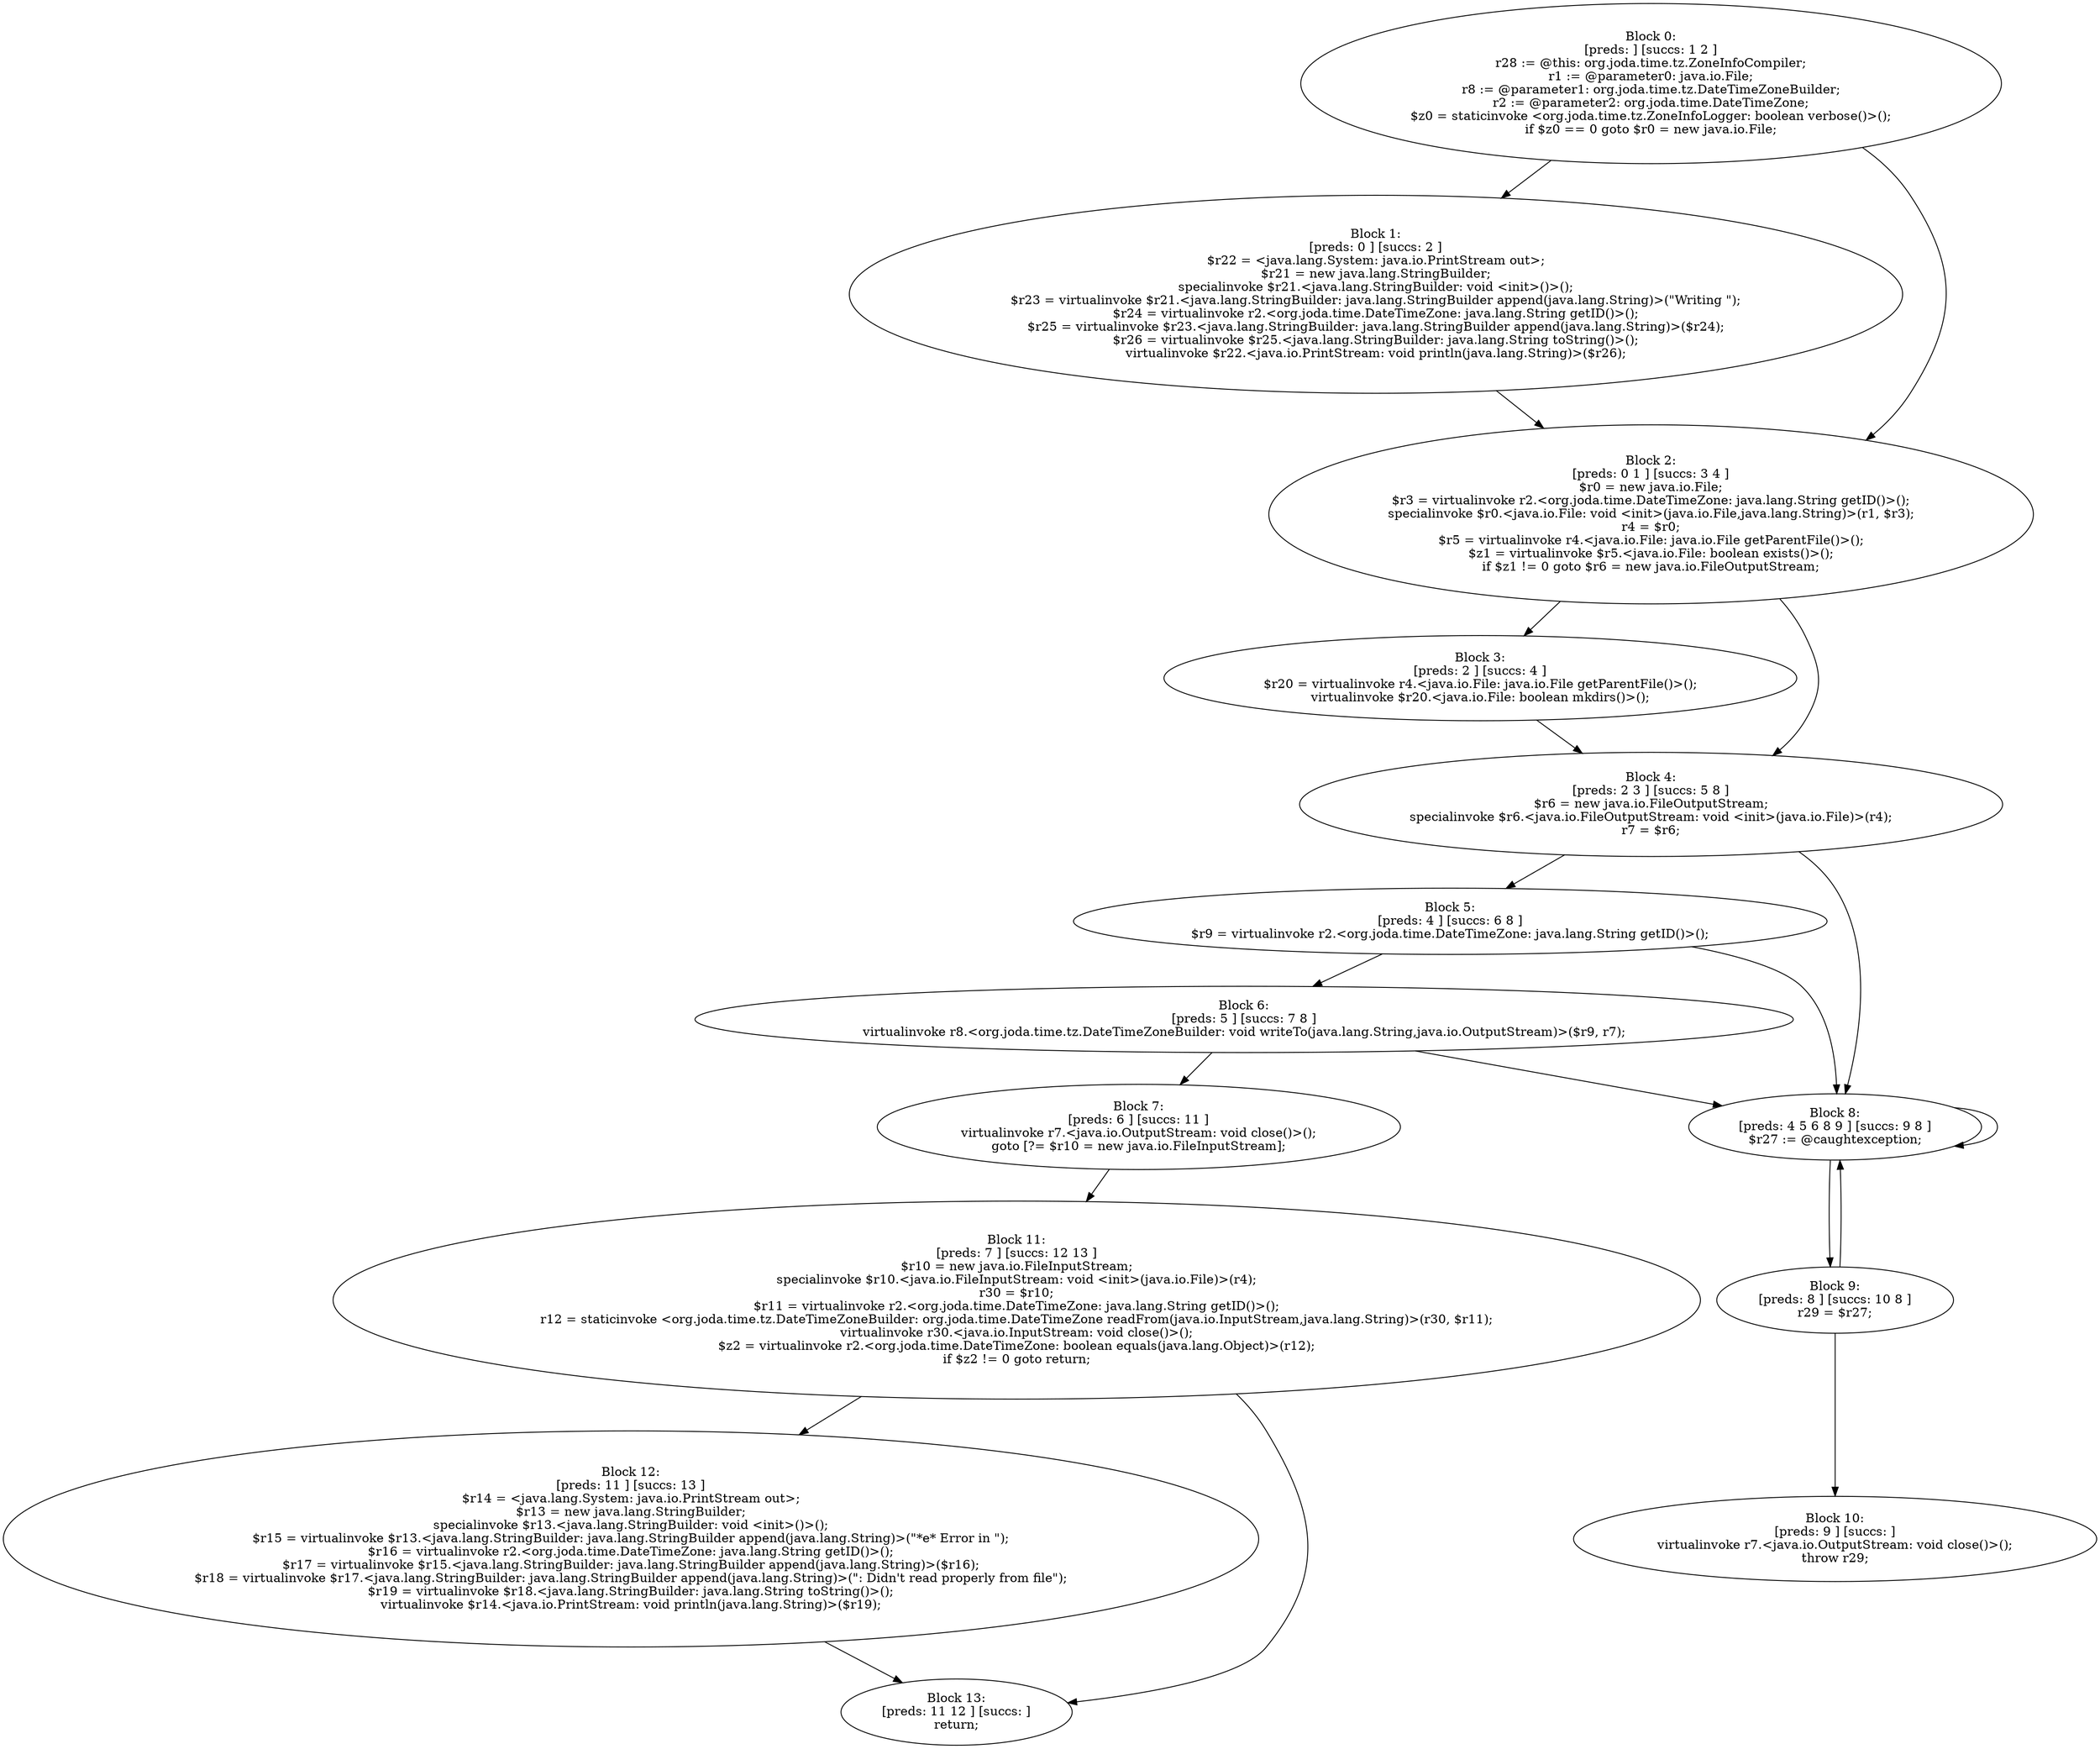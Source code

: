 digraph "unitGraph" {
    "Block 0:
[preds: ] [succs: 1 2 ]
r28 := @this: org.joda.time.tz.ZoneInfoCompiler;
r1 := @parameter0: java.io.File;
r8 := @parameter1: org.joda.time.tz.DateTimeZoneBuilder;
r2 := @parameter2: org.joda.time.DateTimeZone;
$z0 = staticinvoke <org.joda.time.tz.ZoneInfoLogger: boolean verbose()>();
if $z0 == 0 goto $r0 = new java.io.File;
"
    "Block 1:
[preds: 0 ] [succs: 2 ]
$r22 = <java.lang.System: java.io.PrintStream out>;
$r21 = new java.lang.StringBuilder;
specialinvoke $r21.<java.lang.StringBuilder: void <init>()>();
$r23 = virtualinvoke $r21.<java.lang.StringBuilder: java.lang.StringBuilder append(java.lang.String)>(\"Writing \");
$r24 = virtualinvoke r2.<org.joda.time.DateTimeZone: java.lang.String getID()>();
$r25 = virtualinvoke $r23.<java.lang.StringBuilder: java.lang.StringBuilder append(java.lang.String)>($r24);
$r26 = virtualinvoke $r25.<java.lang.StringBuilder: java.lang.String toString()>();
virtualinvoke $r22.<java.io.PrintStream: void println(java.lang.String)>($r26);
"
    "Block 2:
[preds: 0 1 ] [succs: 3 4 ]
$r0 = new java.io.File;
$r3 = virtualinvoke r2.<org.joda.time.DateTimeZone: java.lang.String getID()>();
specialinvoke $r0.<java.io.File: void <init>(java.io.File,java.lang.String)>(r1, $r3);
r4 = $r0;
$r5 = virtualinvoke r4.<java.io.File: java.io.File getParentFile()>();
$z1 = virtualinvoke $r5.<java.io.File: boolean exists()>();
if $z1 != 0 goto $r6 = new java.io.FileOutputStream;
"
    "Block 3:
[preds: 2 ] [succs: 4 ]
$r20 = virtualinvoke r4.<java.io.File: java.io.File getParentFile()>();
virtualinvoke $r20.<java.io.File: boolean mkdirs()>();
"
    "Block 4:
[preds: 2 3 ] [succs: 5 8 ]
$r6 = new java.io.FileOutputStream;
specialinvoke $r6.<java.io.FileOutputStream: void <init>(java.io.File)>(r4);
r7 = $r6;
"
    "Block 5:
[preds: 4 ] [succs: 6 8 ]
$r9 = virtualinvoke r2.<org.joda.time.DateTimeZone: java.lang.String getID()>();
"
    "Block 6:
[preds: 5 ] [succs: 7 8 ]
virtualinvoke r8.<org.joda.time.tz.DateTimeZoneBuilder: void writeTo(java.lang.String,java.io.OutputStream)>($r9, r7);
"
    "Block 7:
[preds: 6 ] [succs: 11 ]
virtualinvoke r7.<java.io.OutputStream: void close()>();
goto [?= $r10 = new java.io.FileInputStream];
"
    "Block 8:
[preds: 4 5 6 8 9 ] [succs: 9 8 ]
$r27 := @caughtexception;
"
    "Block 9:
[preds: 8 ] [succs: 10 8 ]
r29 = $r27;
"
    "Block 10:
[preds: 9 ] [succs: ]
virtualinvoke r7.<java.io.OutputStream: void close()>();
throw r29;
"
    "Block 11:
[preds: 7 ] [succs: 12 13 ]
$r10 = new java.io.FileInputStream;
specialinvoke $r10.<java.io.FileInputStream: void <init>(java.io.File)>(r4);
r30 = $r10;
$r11 = virtualinvoke r2.<org.joda.time.DateTimeZone: java.lang.String getID()>();
r12 = staticinvoke <org.joda.time.tz.DateTimeZoneBuilder: org.joda.time.DateTimeZone readFrom(java.io.InputStream,java.lang.String)>(r30, $r11);
virtualinvoke r30.<java.io.InputStream: void close()>();
$z2 = virtualinvoke r2.<org.joda.time.DateTimeZone: boolean equals(java.lang.Object)>(r12);
if $z2 != 0 goto return;
"
    "Block 12:
[preds: 11 ] [succs: 13 ]
$r14 = <java.lang.System: java.io.PrintStream out>;
$r13 = new java.lang.StringBuilder;
specialinvoke $r13.<java.lang.StringBuilder: void <init>()>();
$r15 = virtualinvoke $r13.<java.lang.StringBuilder: java.lang.StringBuilder append(java.lang.String)>(\"*e* Error in \");
$r16 = virtualinvoke r2.<org.joda.time.DateTimeZone: java.lang.String getID()>();
$r17 = virtualinvoke $r15.<java.lang.StringBuilder: java.lang.StringBuilder append(java.lang.String)>($r16);
$r18 = virtualinvoke $r17.<java.lang.StringBuilder: java.lang.StringBuilder append(java.lang.String)>(\": Didn\'t read properly from file\");
$r19 = virtualinvoke $r18.<java.lang.StringBuilder: java.lang.String toString()>();
virtualinvoke $r14.<java.io.PrintStream: void println(java.lang.String)>($r19);
"
    "Block 13:
[preds: 11 12 ] [succs: ]
return;
"
    "Block 0:
[preds: ] [succs: 1 2 ]
r28 := @this: org.joda.time.tz.ZoneInfoCompiler;
r1 := @parameter0: java.io.File;
r8 := @parameter1: org.joda.time.tz.DateTimeZoneBuilder;
r2 := @parameter2: org.joda.time.DateTimeZone;
$z0 = staticinvoke <org.joda.time.tz.ZoneInfoLogger: boolean verbose()>();
if $z0 == 0 goto $r0 = new java.io.File;
"->"Block 1:
[preds: 0 ] [succs: 2 ]
$r22 = <java.lang.System: java.io.PrintStream out>;
$r21 = new java.lang.StringBuilder;
specialinvoke $r21.<java.lang.StringBuilder: void <init>()>();
$r23 = virtualinvoke $r21.<java.lang.StringBuilder: java.lang.StringBuilder append(java.lang.String)>(\"Writing \");
$r24 = virtualinvoke r2.<org.joda.time.DateTimeZone: java.lang.String getID()>();
$r25 = virtualinvoke $r23.<java.lang.StringBuilder: java.lang.StringBuilder append(java.lang.String)>($r24);
$r26 = virtualinvoke $r25.<java.lang.StringBuilder: java.lang.String toString()>();
virtualinvoke $r22.<java.io.PrintStream: void println(java.lang.String)>($r26);
";
    "Block 0:
[preds: ] [succs: 1 2 ]
r28 := @this: org.joda.time.tz.ZoneInfoCompiler;
r1 := @parameter0: java.io.File;
r8 := @parameter1: org.joda.time.tz.DateTimeZoneBuilder;
r2 := @parameter2: org.joda.time.DateTimeZone;
$z0 = staticinvoke <org.joda.time.tz.ZoneInfoLogger: boolean verbose()>();
if $z0 == 0 goto $r0 = new java.io.File;
"->"Block 2:
[preds: 0 1 ] [succs: 3 4 ]
$r0 = new java.io.File;
$r3 = virtualinvoke r2.<org.joda.time.DateTimeZone: java.lang.String getID()>();
specialinvoke $r0.<java.io.File: void <init>(java.io.File,java.lang.String)>(r1, $r3);
r4 = $r0;
$r5 = virtualinvoke r4.<java.io.File: java.io.File getParentFile()>();
$z1 = virtualinvoke $r5.<java.io.File: boolean exists()>();
if $z1 != 0 goto $r6 = new java.io.FileOutputStream;
";
    "Block 1:
[preds: 0 ] [succs: 2 ]
$r22 = <java.lang.System: java.io.PrintStream out>;
$r21 = new java.lang.StringBuilder;
specialinvoke $r21.<java.lang.StringBuilder: void <init>()>();
$r23 = virtualinvoke $r21.<java.lang.StringBuilder: java.lang.StringBuilder append(java.lang.String)>(\"Writing \");
$r24 = virtualinvoke r2.<org.joda.time.DateTimeZone: java.lang.String getID()>();
$r25 = virtualinvoke $r23.<java.lang.StringBuilder: java.lang.StringBuilder append(java.lang.String)>($r24);
$r26 = virtualinvoke $r25.<java.lang.StringBuilder: java.lang.String toString()>();
virtualinvoke $r22.<java.io.PrintStream: void println(java.lang.String)>($r26);
"->"Block 2:
[preds: 0 1 ] [succs: 3 4 ]
$r0 = new java.io.File;
$r3 = virtualinvoke r2.<org.joda.time.DateTimeZone: java.lang.String getID()>();
specialinvoke $r0.<java.io.File: void <init>(java.io.File,java.lang.String)>(r1, $r3);
r4 = $r0;
$r5 = virtualinvoke r4.<java.io.File: java.io.File getParentFile()>();
$z1 = virtualinvoke $r5.<java.io.File: boolean exists()>();
if $z1 != 0 goto $r6 = new java.io.FileOutputStream;
";
    "Block 2:
[preds: 0 1 ] [succs: 3 4 ]
$r0 = new java.io.File;
$r3 = virtualinvoke r2.<org.joda.time.DateTimeZone: java.lang.String getID()>();
specialinvoke $r0.<java.io.File: void <init>(java.io.File,java.lang.String)>(r1, $r3);
r4 = $r0;
$r5 = virtualinvoke r4.<java.io.File: java.io.File getParentFile()>();
$z1 = virtualinvoke $r5.<java.io.File: boolean exists()>();
if $z1 != 0 goto $r6 = new java.io.FileOutputStream;
"->"Block 3:
[preds: 2 ] [succs: 4 ]
$r20 = virtualinvoke r4.<java.io.File: java.io.File getParentFile()>();
virtualinvoke $r20.<java.io.File: boolean mkdirs()>();
";
    "Block 2:
[preds: 0 1 ] [succs: 3 4 ]
$r0 = new java.io.File;
$r3 = virtualinvoke r2.<org.joda.time.DateTimeZone: java.lang.String getID()>();
specialinvoke $r0.<java.io.File: void <init>(java.io.File,java.lang.String)>(r1, $r3);
r4 = $r0;
$r5 = virtualinvoke r4.<java.io.File: java.io.File getParentFile()>();
$z1 = virtualinvoke $r5.<java.io.File: boolean exists()>();
if $z1 != 0 goto $r6 = new java.io.FileOutputStream;
"->"Block 4:
[preds: 2 3 ] [succs: 5 8 ]
$r6 = new java.io.FileOutputStream;
specialinvoke $r6.<java.io.FileOutputStream: void <init>(java.io.File)>(r4);
r7 = $r6;
";
    "Block 3:
[preds: 2 ] [succs: 4 ]
$r20 = virtualinvoke r4.<java.io.File: java.io.File getParentFile()>();
virtualinvoke $r20.<java.io.File: boolean mkdirs()>();
"->"Block 4:
[preds: 2 3 ] [succs: 5 8 ]
$r6 = new java.io.FileOutputStream;
specialinvoke $r6.<java.io.FileOutputStream: void <init>(java.io.File)>(r4);
r7 = $r6;
";
    "Block 4:
[preds: 2 3 ] [succs: 5 8 ]
$r6 = new java.io.FileOutputStream;
specialinvoke $r6.<java.io.FileOutputStream: void <init>(java.io.File)>(r4);
r7 = $r6;
"->"Block 5:
[preds: 4 ] [succs: 6 8 ]
$r9 = virtualinvoke r2.<org.joda.time.DateTimeZone: java.lang.String getID()>();
";
    "Block 4:
[preds: 2 3 ] [succs: 5 8 ]
$r6 = new java.io.FileOutputStream;
specialinvoke $r6.<java.io.FileOutputStream: void <init>(java.io.File)>(r4);
r7 = $r6;
"->"Block 8:
[preds: 4 5 6 8 9 ] [succs: 9 8 ]
$r27 := @caughtexception;
";
    "Block 5:
[preds: 4 ] [succs: 6 8 ]
$r9 = virtualinvoke r2.<org.joda.time.DateTimeZone: java.lang.String getID()>();
"->"Block 6:
[preds: 5 ] [succs: 7 8 ]
virtualinvoke r8.<org.joda.time.tz.DateTimeZoneBuilder: void writeTo(java.lang.String,java.io.OutputStream)>($r9, r7);
";
    "Block 5:
[preds: 4 ] [succs: 6 8 ]
$r9 = virtualinvoke r2.<org.joda.time.DateTimeZone: java.lang.String getID()>();
"->"Block 8:
[preds: 4 5 6 8 9 ] [succs: 9 8 ]
$r27 := @caughtexception;
";
    "Block 6:
[preds: 5 ] [succs: 7 8 ]
virtualinvoke r8.<org.joda.time.tz.DateTimeZoneBuilder: void writeTo(java.lang.String,java.io.OutputStream)>($r9, r7);
"->"Block 7:
[preds: 6 ] [succs: 11 ]
virtualinvoke r7.<java.io.OutputStream: void close()>();
goto [?= $r10 = new java.io.FileInputStream];
";
    "Block 6:
[preds: 5 ] [succs: 7 8 ]
virtualinvoke r8.<org.joda.time.tz.DateTimeZoneBuilder: void writeTo(java.lang.String,java.io.OutputStream)>($r9, r7);
"->"Block 8:
[preds: 4 5 6 8 9 ] [succs: 9 8 ]
$r27 := @caughtexception;
";
    "Block 7:
[preds: 6 ] [succs: 11 ]
virtualinvoke r7.<java.io.OutputStream: void close()>();
goto [?= $r10 = new java.io.FileInputStream];
"->"Block 11:
[preds: 7 ] [succs: 12 13 ]
$r10 = new java.io.FileInputStream;
specialinvoke $r10.<java.io.FileInputStream: void <init>(java.io.File)>(r4);
r30 = $r10;
$r11 = virtualinvoke r2.<org.joda.time.DateTimeZone: java.lang.String getID()>();
r12 = staticinvoke <org.joda.time.tz.DateTimeZoneBuilder: org.joda.time.DateTimeZone readFrom(java.io.InputStream,java.lang.String)>(r30, $r11);
virtualinvoke r30.<java.io.InputStream: void close()>();
$z2 = virtualinvoke r2.<org.joda.time.DateTimeZone: boolean equals(java.lang.Object)>(r12);
if $z2 != 0 goto return;
";
    "Block 8:
[preds: 4 5 6 8 9 ] [succs: 9 8 ]
$r27 := @caughtexception;
"->"Block 9:
[preds: 8 ] [succs: 10 8 ]
r29 = $r27;
";
    "Block 8:
[preds: 4 5 6 8 9 ] [succs: 9 8 ]
$r27 := @caughtexception;
"->"Block 8:
[preds: 4 5 6 8 9 ] [succs: 9 8 ]
$r27 := @caughtexception;
";
    "Block 9:
[preds: 8 ] [succs: 10 8 ]
r29 = $r27;
"->"Block 10:
[preds: 9 ] [succs: ]
virtualinvoke r7.<java.io.OutputStream: void close()>();
throw r29;
";
    "Block 9:
[preds: 8 ] [succs: 10 8 ]
r29 = $r27;
"->"Block 8:
[preds: 4 5 6 8 9 ] [succs: 9 8 ]
$r27 := @caughtexception;
";
    "Block 11:
[preds: 7 ] [succs: 12 13 ]
$r10 = new java.io.FileInputStream;
specialinvoke $r10.<java.io.FileInputStream: void <init>(java.io.File)>(r4);
r30 = $r10;
$r11 = virtualinvoke r2.<org.joda.time.DateTimeZone: java.lang.String getID()>();
r12 = staticinvoke <org.joda.time.tz.DateTimeZoneBuilder: org.joda.time.DateTimeZone readFrom(java.io.InputStream,java.lang.String)>(r30, $r11);
virtualinvoke r30.<java.io.InputStream: void close()>();
$z2 = virtualinvoke r2.<org.joda.time.DateTimeZone: boolean equals(java.lang.Object)>(r12);
if $z2 != 0 goto return;
"->"Block 12:
[preds: 11 ] [succs: 13 ]
$r14 = <java.lang.System: java.io.PrintStream out>;
$r13 = new java.lang.StringBuilder;
specialinvoke $r13.<java.lang.StringBuilder: void <init>()>();
$r15 = virtualinvoke $r13.<java.lang.StringBuilder: java.lang.StringBuilder append(java.lang.String)>(\"*e* Error in \");
$r16 = virtualinvoke r2.<org.joda.time.DateTimeZone: java.lang.String getID()>();
$r17 = virtualinvoke $r15.<java.lang.StringBuilder: java.lang.StringBuilder append(java.lang.String)>($r16);
$r18 = virtualinvoke $r17.<java.lang.StringBuilder: java.lang.StringBuilder append(java.lang.String)>(\": Didn\'t read properly from file\");
$r19 = virtualinvoke $r18.<java.lang.StringBuilder: java.lang.String toString()>();
virtualinvoke $r14.<java.io.PrintStream: void println(java.lang.String)>($r19);
";
    "Block 11:
[preds: 7 ] [succs: 12 13 ]
$r10 = new java.io.FileInputStream;
specialinvoke $r10.<java.io.FileInputStream: void <init>(java.io.File)>(r4);
r30 = $r10;
$r11 = virtualinvoke r2.<org.joda.time.DateTimeZone: java.lang.String getID()>();
r12 = staticinvoke <org.joda.time.tz.DateTimeZoneBuilder: org.joda.time.DateTimeZone readFrom(java.io.InputStream,java.lang.String)>(r30, $r11);
virtualinvoke r30.<java.io.InputStream: void close()>();
$z2 = virtualinvoke r2.<org.joda.time.DateTimeZone: boolean equals(java.lang.Object)>(r12);
if $z2 != 0 goto return;
"->"Block 13:
[preds: 11 12 ] [succs: ]
return;
";
    "Block 12:
[preds: 11 ] [succs: 13 ]
$r14 = <java.lang.System: java.io.PrintStream out>;
$r13 = new java.lang.StringBuilder;
specialinvoke $r13.<java.lang.StringBuilder: void <init>()>();
$r15 = virtualinvoke $r13.<java.lang.StringBuilder: java.lang.StringBuilder append(java.lang.String)>(\"*e* Error in \");
$r16 = virtualinvoke r2.<org.joda.time.DateTimeZone: java.lang.String getID()>();
$r17 = virtualinvoke $r15.<java.lang.StringBuilder: java.lang.StringBuilder append(java.lang.String)>($r16);
$r18 = virtualinvoke $r17.<java.lang.StringBuilder: java.lang.StringBuilder append(java.lang.String)>(\": Didn\'t read properly from file\");
$r19 = virtualinvoke $r18.<java.lang.StringBuilder: java.lang.String toString()>();
virtualinvoke $r14.<java.io.PrintStream: void println(java.lang.String)>($r19);
"->"Block 13:
[preds: 11 12 ] [succs: ]
return;
";
}
